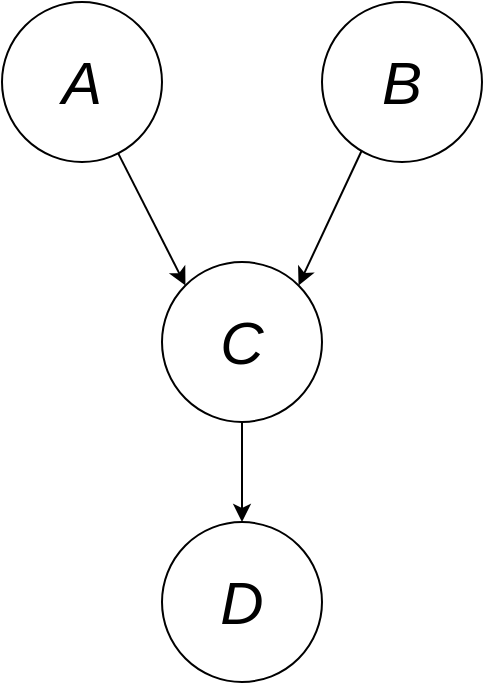 <mxfile version="15.7.3" type="device"><diagram id="Vrdhbcx7hhDNMPMXN-v1" name="Page-1"><mxGraphModel dx="1102" dy="582" grid="1" gridSize="10" guides="1" tooltips="1" connect="1" arrows="1" fold="1" page="1" pageScale="1" pageWidth="827" pageHeight="1169" math="0" shadow="0"><root><mxCell id="0"/><mxCell id="1" parent="0"/><mxCell id="4kP6KzICDpYl1c5XRvbZ-5" style="rounded=0;orthogonalLoop=1;jettySize=auto;html=1;entryX=0;entryY=0;entryDx=0;entryDy=0;fontSize=30;" parent="1" source="4kP6KzICDpYl1c5XRvbZ-1" target="4kP6KzICDpYl1c5XRvbZ-3" edge="1"><mxGeometry relative="1" as="geometry"/></mxCell><mxCell id="4kP6KzICDpYl1c5XRvbZ-1" value="&lt;font style=&quot;font-size: 30px&quot;&gt;&lt;i&gt;A&lt;/i&gt;&lt;/font&gt;" style="ellipse;whiteSpace=wrap;html=1;aspect=fixed;" parent="1" vertex="1"><mxGeometry x="240" y="80" width="80" height="80" as="geometry"/></mxCell><mxCell id="4kP6KzICDpYl1c5XRvbZ-6" style="edgeStyle=none;rounded=0;orthogonalLoop=1;jettySize=auto;html=1;exitX=0.25;exitY=0.925;exitDx=0;exitDy=0;entryX=1;entryY=0;entryDx=0;entryDy=0;fontSize=30;exitPerimeter=0;" parent="1" source="4kP6KzICDpYl1c5XRvbZ-2" target="4kP6KzICDpYl1c5XRvbZ-3" edge="1"><mxGeometry relative="1" as="geometry"/></mxCell><mxCell id="4kP6KzICDpYl1c5XRvbZ-2" value="&lt;font style=&quot;font-size: 30px&quot;&gt;&lt;i&gt;B&lt;/i&gt;&lt;/font&gt;" style="ellipse;whiteSpace=wrap;html=1;aspect=fixed;" parent="1" vertex="1"><mxGeometry x="400" y="80" width="80" height="80" as="geometry"/></mxCell><mxCell id="4kP6KzICDpYl1c5XRvbZ-7" style="edgeStyle=none;rounded=0;orthogonalLoop=1;jettySize=auto;html=1;exitX=0.5;exitY=1;exitDx=0;exitDy=0;fontSize=30;" parent="1" source="4kP6KzICDpYl1c5XRvbZ-3" target="4kP6KzICDpYl1c5XRvbZ-4" edge="1"><mxGeometry relative="1" as="geometry"/></mxCell><mxCell id="4kP6KzICDpYl1c5XRvbZ-3" value="&lt;font style=&quot;font-size: 30px&quot;&gt;&lt;i&gt;C&lt;/i&gt;&lt;/font&gt;" style="ellipse;whiteSpace=wrap;html=1;aspect=fixed;" parent="1" vertex="1"><mxGeometry x="320" y="210" width="80" height="80" as="geometry"/></mxCell><mxCell id="4kP6KzICDpYl1c5XRvbZ-4" value="&lt;font style=&quot;font-size: 30px&quot;&gt;&lt;i&gt;D&lt;/i&gt;&lt;/font&gt;" style="ellipse;whiteSpace=wrap;html=1;aspect=fixed;" parent="1" vertex="1"><mxGeometry x="320" y="340" width="80" height="80" as="geometry"/></mxCell></root></mxGraphModel></diagram></mxfile>